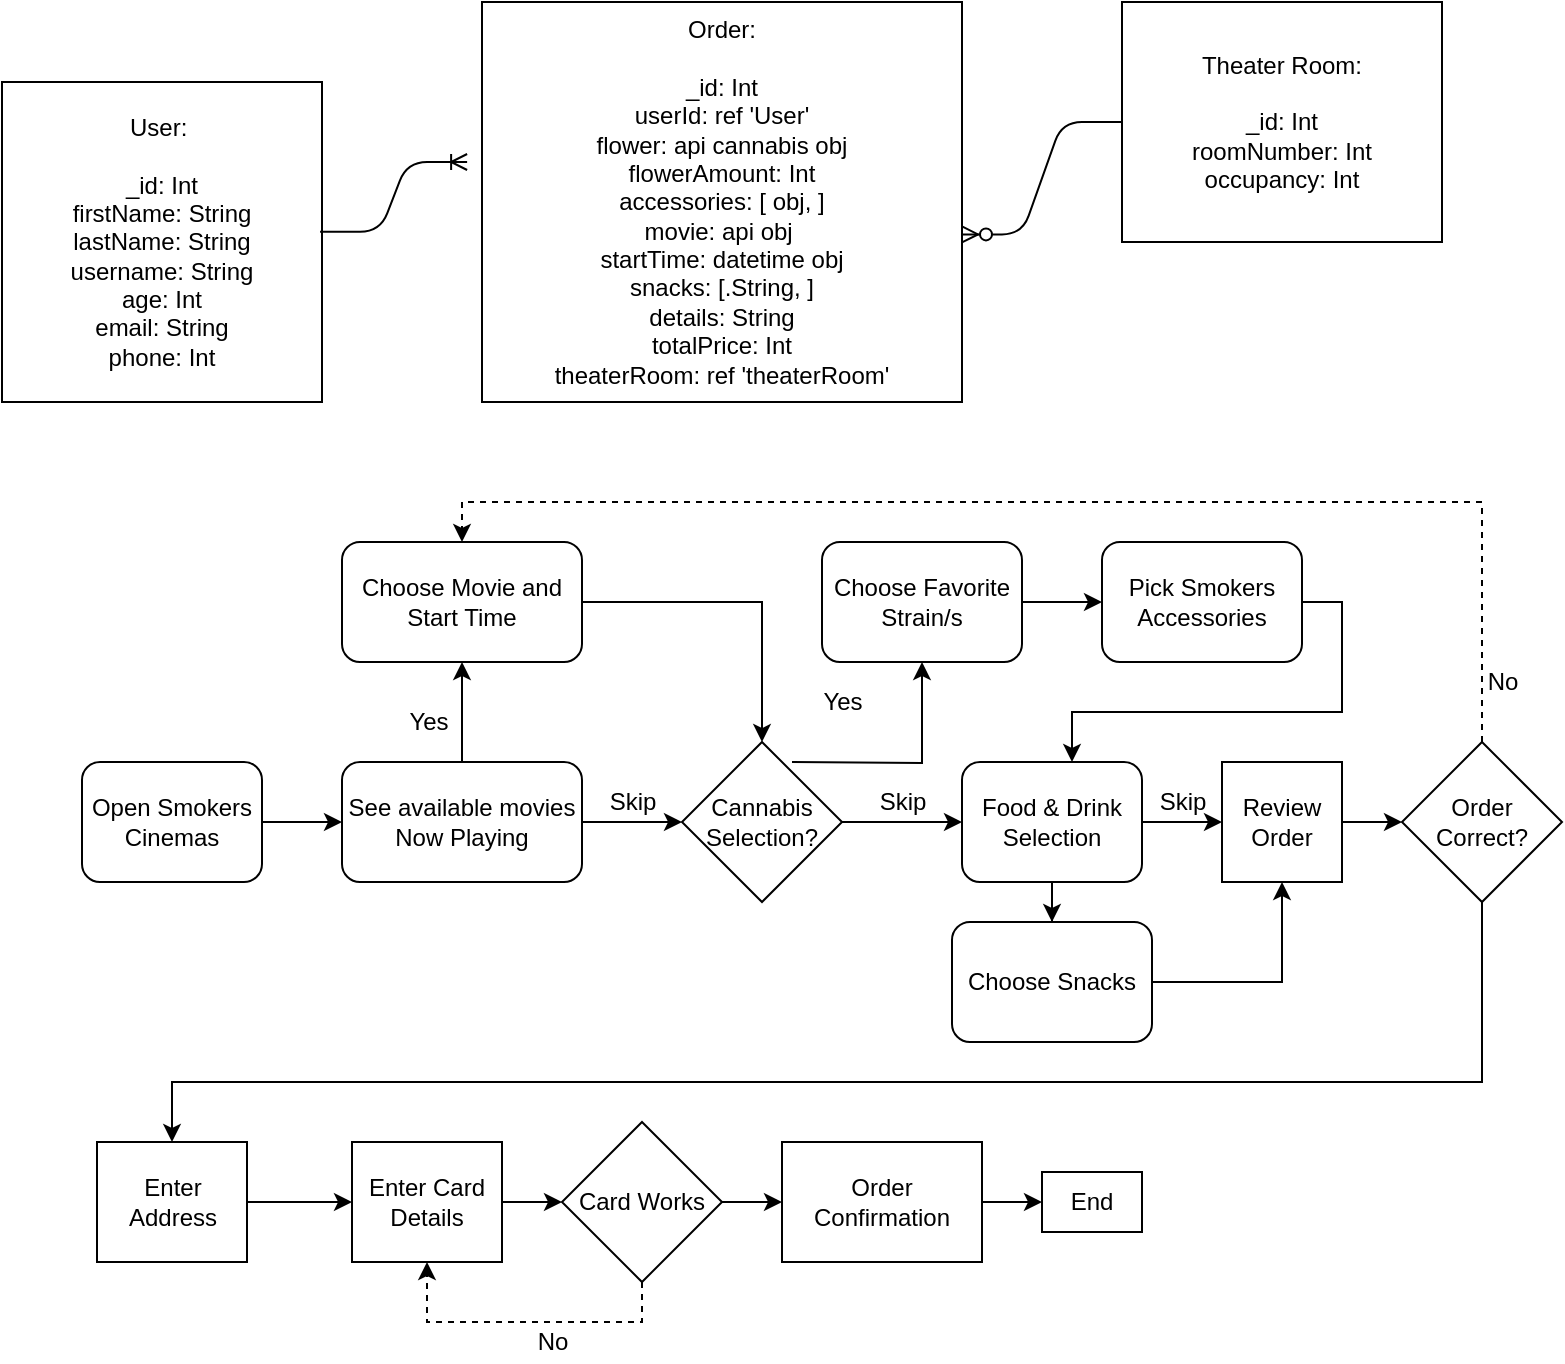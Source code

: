 <mxfile version="15.1.4" type="device"><diagram id="MjKcklI5AvRlyS41jSv8" name="Page-1"><mxGraphModel dx="901" dy="659" grid="1" gridSize="10" guides="1" tooltips="1" connect="1" arrows="1" fold="1" page="1" pageScale="1" pageWidth="850" pageHeight="1100" math="0" shadow="0"><root><mxCell id="0"/><mxCell id="1" parent="0"/><mxCell id="ptgo9Nwc-U7G77-Y8PRo-1" value="User:&amp;nbsp;&lt;br&gt;&lt;br&gt;_id: Int&lt;br&gt;firstName: String&lt;br&gt;lastName: String&lt;br&gt;username: String&lt;br&gt;age: Int&lt;br&gt;email: String&lt;br&gt;phone: Int" style="rounded=0;whiteSpace=wrap;html=1;" parent="1" vertex="1"><mxGeometry x="40" y="120" width="160" height="160" as="geometry"/></mxCell><mxCell id="ptgo9Nwc-U7G77-Y8PRo-2" value="&lt;div&gt;&lt;span&gt;Order:&lt;/span&gt;&lt;/div&gt;&lt;br&gt;_id: Int&lt;br&gt;userId: ref 'User'&lt;br&gt;&lt;div&gt;&lt;span&gt;flower: api cannabis obj&lt;/span&gt;&lt;/div&gt;flowerAmount: Int&lt;br&gt;accessories: [ obj, ]&lt;br&gt;movie: api obj&amp;nbsp;&lt;br&gt;startTime: datetime obj&lt;br&gt;snacks: [.String, ]&lt;br&gt;details: String&lt;br&gt;totalPrice: Int&lt;br&gt;theaterRoom: ref 'theaterRoom'" style="rounded=0;whiteSpace=wrap;html=1;align=center;" parent="1" vertex="1"><mxGeometry x="280" y="80" width="240" height="200" as="geometry"/></mxCell><mxCell id="ptgo9Nwc-U7G77-Y8PRo-3" value="Theater Room:&lt;br&gt;&lt;br&gt;_id: Int&lt;br&gt;roomNumber: Int&lt;br&gt;occupancy: Int" style="rounded=0;whiteSpace=wrap;html=1;" parent="1" vertex="1"><mxGeometry x="600" y="80" width="160" height="120" as="geometry"/></mxCell><mxCell id="ptgo9Nwc-U7G77-Y8PRo-7" value="" style="edgeStyle=entityRelationEdgeStyle;fontSize=12;html=1;endArrow=ERzeroToMany;endFill=1;entryX=1;entryY=0.581;entryDx=0;entryDy=0;entryPerimeter=0;exitX=0;exitY=0.5;exitDx=0;exitDy=0;" parent="1" source="ptgo9Nwc-U7G77-Y8PRo-3" target="ptgo9Nwc-U7G77-Y8PRo-2" edge="1"><mxGeometry width="100" height="100" relative="1" as="geometry"><mxPoint x="170" y="340" as="sourcePoint"/><mxPoint x="425" y="130" as="targetPoint"/></mxGeometry></mxCell><mxCell id="ptgo9Nwc-U7G77-Y8PRo-8" value="" style="edgeStyle=entityRelationEdgeStyle;fontSize=12;html=1;endArrow=ERoneToMany;entryX=-0.031;entryY=0.4;entryDx=0;entryDy=0;entryPerimeter=0;exitX=0.994;exitY=0.468;exitDx=0;exitDy=0;exitPerimeter=0;" parent="1" source="ptgo9Nwc-U7G77-Y8PRo-1" target="ptgo9Nwc-U7G77-Y8PRo-2" edge="1"><mxGeometry width="100" height="100" relative="1" as="geometry"><mxPoint x="240" y="140" as="sourcePoint"/><mxPoint x="340" y="40" as="targetPoint"/></mxGeometry></mxCell><mxCell id="ptgo9Nwc-U7G77-Y8PRo-16" value="Open Smokers Cinemas" style="rounded=1;whiteSpace=wrap;html=1;" parent="1" vertex="1"><mxGeometry x="80" y="460" width="90" height="60" as="geometry"/></mxCell><mxCell id="ptgo9Nwc-U7G77-Y8PRo-23" value="" style="edgeStyle=orthogonalEdgeStyle;rounded=0;orthogonalLoop=1;jettySize=auto;html=1;exitX=1;exitY=0.5;exitDx=0;exitDy=0;" parent="1" source="ptgo9Nwc-U7G77-Y8PRo-16" target="ptgo9Nwc-U7G77-Y8PRo-22" edge="1"><mxGeometry relative="1" as="geometry"><mxPoint x="150" y="490" as="sourcePoint"/></mxGeometry></mxCell><mxCell id="ptgo9Nwc-U7G77-Y8PRo-26" value="" style="edgeStyle=orthogonalEdgeStyle;rounded=0;orthogonalLoop=1;jettySize=auto;html=1;entryX=0;entryY=0.5;entryDx=0;entryDy=0;" parent="1" source="ptgo9Nwc-U7G77-Y8PRo-22" edge="1"><mxGeometry relative="1" as="geometry"><mxPoint x="380" y="490" as="targetPoint"/></mxGeometry></mxCell><mxCell id="ptgo9Nwc-U7G77-Y8PRo-32" value="" style="edgeStyle=orthogonalEdgeStyle;rounded=0;orthogonalLoop=1;jettySize=auto;html=1;" parent="1" source="ptgo9Nwc-U7G77-Y8PRo-22" target="ptgo9Nwc-U7G77-Y8PRo-31" edge="1"><mxGeometry relative="1" as="geometry"/></mxCell><mxCell id="ptgo9Nwc-U7G77-Y8PRo-22" value="See available movies Now Playing" style="rounded=1;whiteSpace=wrap;html=1;" parent="1" vertex="1"><mxGeometry x="210" y="460" width="120" height="60" as="geometry"/></mxCell><mxCell id="ptgo9Nwc-U7G77-Y8PRo-39" value="" style="edgeStyle=orthogonalEdgeStyle;rounded=0;orthogonalLoop=1;jettySize=auto;html=1;" parent="1" target="ptgo9Nwc-U7G77-Y8PRo-38" edge="1"><mxGeometry relative="1" as="geometry"><mxPoint x="435" y="460" as="sourcePoint"/></mxGeometry></mxCell><mxCell id="ptgo9Nwc-U7G77-Y8PRo-28" value="Skip" style="text;html=1;align=center;verticalAlign=middle;resizable=0;points=[];autosize=1;strokeColor=none;fillColor=none;" parent="1" vertex="1"><mxGeometry x="335" y="470" width="40" height="20" as="geometry"/></mxCell><mxCell id="ptgo9Nwc-U7G77-Y8PRo-34" value="" style="edgeStyle=orthogonalEdgeStyle;rounded=0;orthogonalLoop=1;jettySize=auto;html=1;entryX=0.5;entryY=0;entryDx=0;entryDy=0;" parent="1" source="ptgo9Nwc-U7G77-Y8PRo-31" target="ptgo9Nwc-U7G77-Y8PRo-75" edge="1"><mxGeometry relative="1" as="geometry"><mxPoint x="407.5" y="460" as="targetPoint"/><Array as="points"><mxPoint x="420" y="380"/></Array></mxGeometry></mxCell><mxCell id="ptgo9Nwc-U7G77-Y8PRo-31" value="Choose Movie and Start Time" style="rounded=1;whiteSpace=wrap;html=1;" parent="1" vertex="1"><mxGeometry x="210" y="350" width="120" height="60" as="geometry"/></mxCell><mxCell id="ptgo9Nwc-U7G77-Y8PRo-47" value="" style="edgeStyle=orthogonalEdgeStyle;rounded=0;orthogonalLoop=1;jettySize=auto;html=1;" parent="1" source="ptgo9Nwc-U7G77-Y8PRo-35" target="ptgo9Nwc-U7G77-Y8PRo-46" edge="1"><mxGeometry relative="1" as="geometry"/></mxCell><mxCell id="ptgo9Nwc-U7G77-Y8PRo-53" value="" style="edgeStyle=orthogonalEdgeStyle;rounded=0;orthogonalLoop=1;jettySize=auto;html=1;" parent="1" source="ptgo9Nwc-U7G77-Y8PRo-35" target="ptgo9Nwc-U7G77-Y8PRo-52" edge="1"><mxGeometry relative="1" as="geometry"/></mxCell><mxCell id="ptgo9Nwc-U7G77-Y8PRo-35" value="Food &amp;amp; Drink Selection" style="rounded=1;whiteSpace=wrap;html=1;" parent="1" vertex="1"><mxGeometry x="520" y="460" width="90" height="60" as="geometry"/></mxCell><mxCell id="ptgo9Nwc-U7G77-Y8PRo-41" value="" style="edgeStyle=orthogonalEdgeStyle;rounded=0;orthogonalLoop=1;jettySize=auto;html=1;" parent="1" source="ptgo9Nwc-U7G77-Y8PRo-38" target="ptgo9Nwc-U7G77-Y8PRo-40" edge="1"><mxGeometry relative="1" as="geometry"/></mxCell><mxCell id="ptgo9Nwc-U7G77-Y8PRo-38" value="Choose Favorite Strain/s" style="rounded=1;whiteSpace=wrap;html=1;" parent="1" vertex="1"><mxGeometry x="450" y="350" width="100" height="60" as="geometry"/></mxCell><mxCell id="ptgo9Nwc-U7G77-Y8PRo-45" value="" style="edgeStyle=orthogonalEdgeStyle;rounded=0;orthogonalLoop=1;jettySize=auto;html=1;" parent="1" source="ptgo9Nwc-U7G77-Y8PRo-40" edge="1"><mxGeometry relative="1" as="geometry"><mxPoint x="575" y="460" as="targetPoint"/><Array as="points"><mxPoint x="710" y="380"/><mxPoint x="710" y="435"/><mxPoint x="575" y="435"/></Array></mxGeometry></mxCell><mxCell id="ptgo9Nwc-U7G77-Y8PRo-40" value="Pick Smokers Accessories" style="rounded=1;whiteSpace=wrap;html=1;" parent="1" vertex="1"><mxGeometry x="590" y="350" width="100" height="60" as="geometry"/></mxCell><mxCell id="ptgo9Nwc-U7G77-Y8PRo-42" value="Yes" style="text;html=1;align=center;verticalAlign=middle;resizable=0;points=[];autosize=1;strokeColor=none;fillColor=none;" parent="1" vertex="1"><mxGeometry x="233" y="430" width="40" height="20" as="geometry"/></mxCell><mxCell id="ptgo9Nwc-U7G77-Y8PRo-43" value="Yes" style="text;html=1;align=center;verticalAlign=middle;resizable=0;points=[];autosize=1;strokeColor=none;fillColor=none;" parent="1" vertex="1"><mxGeometry x="440" y="420" width="40" height="20" as="geometry"/></mxCell><mxCell id="ptgo9Nwc-U7G77-Y8PRo-56" value="" style="edgeStyle=orthogonalEdgeStyle;rounded=0;orthogonalLoop=1;jettySize=auto;html=1;" parent="1" source="ptgo9Nwc-U7G77-Y8PRo-46" target="ptgo9Nwc-U7G77-Y8PRo-55" edge="1"><mxGeometry relative="1" as="geometry"/></mxCell><mxCell id="ptgo9Nwc-U7G77-Y8PRo-46" value="Review Order" style="rounded=0;whiteSpace=wrap;html=1;" parent="1" vertex="1"><mxGeometry x="650" y="460" width="60" height="60" as="geometry"/></mxCell><mxCell id="ptgo9Nwc-U7G77-Y8PRo-49" value="Skip" style="text;html=1;align=center;verticalAlign=middle;resizable=0;points=[];autosize=1;strokeColor=none;fillColor=none;" parent="1" vertex="1"><mxGeometry x="610" y="470" width="40" height="20" as="geometry"/></mxCell><mxCell id="ptgo9Nwc-U7G77-Y8PRo-54" style="edgeStyle=orthogonalEdgeStyle;rounded=0;orthogonalLoop=1;jettySize=auto;html=1;entryX=0.5;entryY=1;entryDx=0;entryDy=0;" parent="1" source="ptgo9Nwc-U7G77-Y8PRo-52" target="ptgo9Nwc-U7G77-Y8PRo-46" edge="1"><mxGeometry relative="1" as="geometry"/></mxCell><mxCell id="ptgo9Nwc-U7G77-Y8PRo-52" value="Choose Snacks" style="rounded=1;whiteSpace=wrap;html=1;" parent="1" vertex="1"><mxGeometry x="515" y="540" width="100" height="60" as="geometry"/></mxCell><mxCell id="ptgo9Nwc-U7G77-Y8PRo-57" style="edgeStyle=orthogonalEdgeStyle;rounded=0;orthogonalLoop=1;jettySize=auto;html=1;entryX=0.5;entryY=0;entryDx=0;entryDy=0;jumpStyle=none;dashed=1;" parent="1" source="ptgo9Nwc-U7G77-Y8PRo-55" target="ptgo9Nwc-U7G77-Y8PRo-31" edge="1"><mxGeometry relative="1" as="geometry"><mxPoint x="780" y="340" as="targetPoint"/><Array as="points"><mxPoint x="780" y="330"/><mxPoint x="270" y="330"/></Array></mxGeometry></mxCell><mxCell id="ptgo9Nwc-U7G77-Y8PRo-60" value="" style="edgeStyle=orthogonalEdgeStyle;rounded=0;jumpStyle=none;orthogonalLoop=1;jettySize=auto;html=1;strokeColor=#000000;" parent="1" source="ptgo9Nwc-U7G77-Y8PRo-55" target="ptgo9Nwc-U7G77-Y8PRo-59" edge="1"><mxGeometry relative="1" as="geometry"><Array as="points"><mxPoint x="780" y="620"/><mxPoint x="125" y="620"/></Array></mxGeometry></mxCell><mxCell id="ptgo9Nwc-U7G77-Y8PRo-55" value="Order&lt;br&gt;Correct?" style="rhombus;whiteSpace=wrap;html=1;rounded=0;" parent="1" vertex="1"><mxGeometry x="740" y="450" width="80" height="80" as="geometry"/></mxCell><mxCell id="ptgo9Nwc-U7G77-Y8PRo-58" value="No" style="text;html=1;align=center;verticalAlign=middle;resizable=0;points=[];autosize=1;strokeColor=none;fillColor=none;" parent="1" vertex="1"><mxGeometry x="775" y="410" width="30" height="20" as="geometry"/></mxCell><mxCell id="ptgo9Nwc-U7G77-Y8PRo-62" value="" style="edgeStyle=orthogonalEdgeStyle;rounded=0;jumpStyle=none;orthogonalLoop=1;jettySize=auto;html=1;strokeColor=#000000;" parent="1" source="ptgo9Nwc-U7G77-Y8PRo-59" target="ptgo9Nwc-U7G77-Y8PRo-61" edge="1"><mxGeometry relative="1" as="geometry"/></mxCell><mxCell id="ptgo9Nwc-U7G77-Y8PRo-59" value="Enter Address" style="whiteSpace=wrap;html=1;rounded=0;" parent="1" vertex="1"><mxGeometry x="87.5" y="650" width="75" height="60" as="geometry"/></mxCell><mxCell id="ptgo9Nwc-U7G77-Y8PRo-65" value="" style="edgeStyle=orthogonalEdgeStyle;rounded=0;jumpStyle=none;orthogonalLoop=1;jettySize=auto;html=1;strokeColor=#000000;" parent="1" source="ptgo9Nwc-U7G77-Y8PRo-61" target="ptgo9Nwc-U7G77-Y8PRo-64" edge="1"><mxGeometry relative="1" as="geometry"/></mxCell><mxCell id="ptgo9Nwc-U7G77-Y8PRo-61" value="Enter Card Details" style="whiteSpace=wrap;html=1;rounded=0;" parent="1" vertex="1"><mxGeometry x="215" y="650" width="75" height="60" as="geometry"/></mxCell><mxCell id="ptgo9Nwc-U7G77-Y8PRo-66" style="edgeStyle=orthogonalEdgeStyle;rounded=0;jumpStyle=none;orthogonalLoop=1;jettySize=auto;html=1;entryX=0.5;entryY=1;entryDx=0;entryDy=0;strokeColor=#000000;dashed=1;exitX=0.5;exitY=1;exitDx=0;exitDy=0;" parent="1" source="ptgo9Nwc-U7G77-Y8PRo-64" target="ptgo9Nwc-U7G77-Y8PRo-61" edge="1"><mxGeometry relative="1" as="geometry"><Array as="points"><mxPoint x="360" y="740"/><mxPoint x="253" y="740"/></Array></mxGeometry></mxCell><mxCell id="ptgo9Nwc-U7G77-Y8PRo-69" value="" style="edgeStyle=orthogonalEdgeStyle;rounded=0;jumpStyle=none;orthogonalLoop=1;jettySize=auto;html=1;strokeColor=#000000;" parent="1" source="ptgo9Nwc-U7G77-Y8PRo-64" target="ptgo9Nwc-U7G77-Y8PRo-68" edge="1"><mxGeometry relative="1" as="geometry"/></mxCell><mxCell id="ptgo9Nwc-U7G77-Y8PRo-64" value="Card Works" style="rhombus;whiteSpace=wrap;html=1;rounded=0;" parent="1" vertex="1"><mxGeometry x="320" y="640" width="80" height="80" as="geometry"/></mxCell><mxCell id="ptgo9Nwc-U7G77-Y8PRo-67" value="No" style="text;html=1;align=center;verticalAlign=middle;resizable=0;points=[];autosize=1;strokeColor=none;fillColor=none;" parent="1" vertex="1"><mxGeometry x="300" y="740" width="30" height="20" as="geometry"/></mxCell><mxCell id="ptgo9Nwc-U7G77-Y8PRo-71" value="" style="edgeStyle=orthogonalEdgeStyle;rounded=0;jumpStyle=none;orthogonalLoop=1;jettySize=auto;html=1;strokeColor=#000000;" parent="1" source="ptgo9Nwc-U7G77-Y8PRo-68" target="ptgo9Nwc-U7G77-Y8PRo-70" edge="1"><mxGeometry relative="1" as="geometry"/></mxCell><mxCell id="ptgo9Nwc-U7G77-Y8PRo-68" value="Order Confirmation" style="whiteSpace=wrap;html=1;rounded=0;" parent="1" vertex="1"><mxGeometry x="430" y="650" width="100" height="60" as="geometry"/></mxCell><mxCell id="ptgo9Nwc-U7G77-Y8PRo-70" value="End" style="whiteSpace=wrap;html=1;rounded=0;" parent="1" vertex="1"><mxGeometry x="560" y="665" width="50" height="30" as="geometry"/></mxCell><mxCell id="ptgo9Nwc-U7G77-Y8PRo-74" value="" style="edgeStyle=orthogonalEdgeStyle;rounded=0;jumpStyle=none;orthogonalLoop=1;jettySize=auto;html=1;strokeColor=#000000;" parent="1" edge="1"><mxGeometry relative="1" as="geometry"><mxPoint x="430" y="490" as="sourcePoint"/><mxPoint x="430" y="490" as="targetPoint"/></mxGeometry></mxCell><mxCell id="ptgo9Nwc-U7G77-Y8PRo-76" style="edgeStyle=orthogonalEdgeStyle;rounded=0;jumpStyle=none;orthogonalLoop=1;jettySize=auto;html=1;entryX=0;entryY=0.5;entryDx=0;entryDy=0;strokeColor=#000000;" parent="1" source="ptgo9Nwc-U7G77-Y8PRo-75" target="ptgo9Nwc-U7G77-Y8PRo-35" edge="1"><mxGeometry relative="1" as="geometry"/></mxCell><mxCell id="ptgo9Nwc-U7G77-Y8PRo-75" value="Cannabis Selection?" style="rhombus;whiteSpace=wrap;html=1;rounded=0;shadow=0;glass=0;sketch=0;" parent="1" vertex="1"><mxGeometry x="380" y="450" width="80" height="80" as="geometry"/></mxCell><mxCell id="ptgo9Nwc-U7G77-Y8PRo-77" value="Skip" style="text;html=1;align=center;verticalAlign=middle;resizable=0;points=[];autosize=1;strokeColor=none;fillColor=none;" parent="1" vertex="1"><mxGeometry x="470" y="470" width="40" height="20" as="geometry"/></mxCell></root></mxGraphModel></diagram></mxfile>